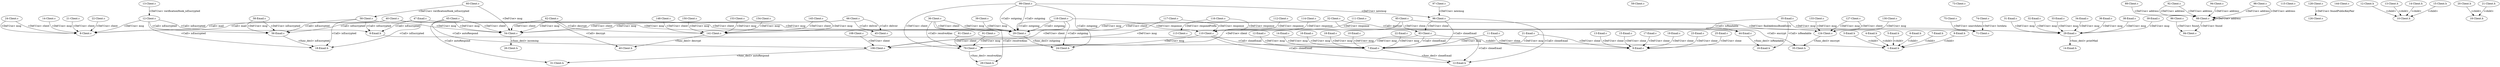 digraph {
236 [label = "8-Client.c"];
237 [label = "12-Client.c"];
237 -> 236[label="<Def-Use> msg"];
238 [label = "13-Client.c"];
238 -> 237[label="<Def-Use> verificationHook_isEncrypted"];
239 [label = "14-Client.c"];
239 -> 236[label="<Def-Use> msg"];
240 [label = "21-Client.c"];
240 -> 236[label="<Def-Use> client"];
241 [label = "22-Client.c"];
241 -> 236[label="<Def-Use> client"];
242 [label = "24-Client.c"];
242 -> 236[label="<Def-Use> client"];
242 -> 236[label="<Def-Use> msg"];
243 [label = "29-Client.c"];
244 [label = "32-Client.c"];
244 -> 243[label="<Def-Use> client"];
244 -> 243[label="<Def-Use> msg"];
245 [label = "36-Client.c"];
245 -> 243[label="<Def-Use> client"];
245 -> 243[label="<Def-Use> msg"];
246 [label = "39-Client.c"];
246 -> 243[label="<Def-Use> msg"];
247 [label = "40-Client.c"];
247 -> 236[label="<Call> mail"];
247 -> 243[label="<Def-Use> client"];
247 -> 243[label="<Def-Use> msg"];
248 [label = "45-Client.c"];
249 [label = "54-Client.c"];
250 [label = "58-Client.c"];
250 -> 249[label="<Def-Use> msg"];
251 [label = "59-Client.c"];
252 [label = "60-Client.c"];
252 -> 250[label="<Def-Use> verificationHook_isEncrypted"];
252 -> 249[label="<Def-Use> msg"];
253 [label = "62-Client.c"];
253 -> 249[label="<Def-Use> client"];
253 -> 249[label="<Def-Use> msg"];
254 [label = "65-Client.c"];
254 -> 249[label="<Def-Use> client"];
254 -> 249[label="<Def-Use> msg"];
255 [label = "66-Client.c"];
255 -> 248[label="<Call> deliver"];
255 -> 249[label="<Def-Use> client"];
255 -> 249[label="<Def-Use> msg"];
256 [label = "71-Client.c"];
257 [label = "73-Client.c"];
258 [label = "74-Client.c"];
258 -> 256[label="<Def-Use> listdata"];
259 [label = "75-Client.c"];
259 -> 256[label="<Def-Use> searchdata"];
260 [label = "79-Client.c"];
261 [label = "81-Client.c"];
261 -> 260[label="<Def-Use> client"];
262 [label = "83-Client.c"];
262 -> 260[label="<Def-Use> msg"];
263 [label = "84-Client.c"];
264 [label = "85-Client.c"];
264 -> 260[label="<Def-Use> client"];
264 -> 256[label="<Def-Use> findAddressBookEntry"];
264 -> 262[label="<Def-Use> clone"];
265 [label = "86-Client.c"];
265 -> 263[label="<Def-Use> found"];
266 [label = "88-Client.c"];
266 -> 263[label="<Def-Use> found"];
266 -> 266[label="<Def-Use> address"];
267 [label = "89-Client.c"];
267 -> 266[label="<Def-Use> address"];
268 [label = "91-Client.c"];
268 -> 260[label="<Def-Use> msg"];
269 [label = "92-Client.c"];
269 -> 266[label="<Def-Use> address"];
269 -> 266[label="<Def-Use> address"];
270 [label = "94-Client.c"];
270 -> 266[label="<Def-Use> address"];
271 [label = "96-Client.c"];
271 -> 262[label="<Def-Use> clone"];
272 [label = "97-Client.c"];
272 -> 271[label="<Def-Use> newmsg"];
273 [label = "98-Client.c"];
273 -> 266[label="<Def-Use> address"];
273 -> 266[label="<Def-Use> address"];
274 [label = "99-Client.c"];
274 -> 243[label="<Call> outgoing"];
274 -> 260[label="<Def-Use> client"];
274 -> 271[label="<Def-Use> newmsg"];
275 [label = "106-Client.c"];
276 [label = "108-Client.c"];
276 -> 275[label="<Def-Use> client"];
277 [label = "110-Client.c"];
277 -> 275[label="<Def-Use> msg"];
278 [label = "111-Client.c"];
278 -> 277[label="<Def-Use> response"];
279 [label = "112-Client.c"];
279 -> 277[label="<Def-Use> response"];
280 [label = "113-Client.c"];
281 [label = "114-Client.c"];
281 -> 277[label="<Def-Use> response"];
282 [label = "115-Client.c"];
283 [label = "116-Client.c"];
283 -> 277[label="<Def-Use> response"];
283 -> 280[label="<Def-Use> respondPrefix"];
284 [label = "117-Client.c"];
284 -> 277[label="<Def-Use> response"];
284 -> 275[label="<Def-Use> msg"];
285 [label = "118-Client.c"];
285 -> 243[label="<Call> outgoing"];
285 -> 275[label="<Def-Use> client"];
285 -> 277[label="<Def-Use> response"];
286 [label = "124-Client.c"];
287 [label = "126-Client.c"];
288 [label = "127-Client.c"];
288 -> 286[label="<Def-Use> client"];
288 -> 286[label="<Def-Use> msg"];
289 [label = "128-Client.c"];
289 -> 287[label="<Def-Use> foundPublicKeyPair"];
290 [label = "130-Client.c"];
290 -> 286[label="<Def-Use> msg"];
291 [label = "133-Client.c"];
291 -> 286[label="<Def-Use> msg"];
292 [label = "141-Client.c"];
293 [label = "144-Client.c"];
294 [label = "145-Client.c"];
294 -> 292[label="<Def-Use> msg"];
294 -> 292[label="<Def-Use> client"];
295 [label = "148-Client.c"];
295 -> 292[label="<Def-Use> client"];
296 [label = "150-Client.c"];
296 -> 292[label="<Def-Use> msg"];
297 [label = "153-Client.c"];
297 -> 292[label="<Def-Use> msg"];
298 [label = "154-Client.c"];
298 -> 292[label="<Def-Use> msg"];
299 [label = "10-Client.h"];
300 [label = "12-Client.h"];
301 [label = "13-Client.h"];
302 [label = "14-Client.h"];
303 [label = "15-Client.h"];
302 -> 299[label="<child>"];
303 -> 299[label="<child>"];
300 -> 299[label="<child>"];
301 -> 299[label="<child>"];
304 [label = "18-Client.h"];
305 [label = "20-Client.h"];
306 [label = "21-Client.h"];
305 -> 304[label="<child>"];
306 -> 304[label="<child>"];
307 [label = "24-Client.h"];
308 [label = "26-Client.h"];
309 [label = "29-Client.h"];
310 [label = "31-Client.h"];
311 [label = "35-Client.h"];
312 [label = "40-Client.h"];
313 [label = "7-Email.c"];
314 [label = "9-Email.c"];
315 [label = "10-Email.c"];
315 -> 313[label="<Def-Use> msg"];
316 [label = "11-Email.c"];
316 -> 314[label="<Def-Use> clone"];
316 -> 313[label="<Def-Use> msg"];
317 [label = "12-Email.c"];
317 -> 313[label="<Def-Use> msg"];
318 [label = "13-Email.c"];
318 -> 314[label="<Def-Use> clone"];
319 [label = "14-Email.c"];
319 -> 313[label="<Def-Use> msg"];
320 [label = "15-Email.c"];
320 -> 314[label="<Def-Use> clone"];
321 [label = "16-Email.c"];
321 -> 313[label="<Def-Use> msg"];
322 [label = "17-Email.c"];
322 -> 314[label="<Def-Use> clone"];
323 [label = "18-Email.c"];
323 -> 313[label="<Def-Use> msg"];
324 [label = "19-Email.c"];
324 -> 314[label="<Def-Use> clone"];
325 [label = "21-Email.c"];
325 -> 314[label="<Def-Use> clone"];
325 -> 313[label="<Def-Use> msg"];
326 [label = "22-Email.c"];
326 -> 313[label="<Def-Use> msg"];
327 [label = "23-Email.c"];
327 -> 314[label="<Def-Use> clone"];
328 [label = "25-Email.c"];
328 -> 314[label="<Def-Use> clone"];
329 [label = "29-Email.c"];
330 [label = "31-Email.c"];
330 -> 329[label="<Def-Use> msg"];
331 [label = "32-Email.c"];
331 -> 329[label="<Def-Use> msg"];
332 [label = "33-Email.c"];
332 -> 329[label="<Def-Use> msg"];
333 [label = "34-Email.c"];
333 -> 329[label="<Def-Use> msg"];
334 [label = "35-Email.c"];
334 -> 329[label="<Def-Use> msg"];
335 [label = "36-Email.c"];
335 -> 329[label="<Def-Use> msg"];
336 [label = "38-Email.c"];
336 -> 329[label="<Def-Use> msg"];
337 [label = "39-Email.c"];
337 -> 329[label="<Def-Use> msg"];
338 [label = "44-Email.c"];
339 [label = "47-Email.c"];
339 -> 338[label="<Def-Use> msg"];
340 [label = "56-Email.c"];
341 [label = "58-Email.c"];
341 -> 340[label="<Def-Use> msg"];
341 -> 340[label="<Def-Use> isEncrypted"];
342 [label = "1-Email.h"];
343 [label = "3-Email.h"];
344 [label = "4-Email.h"];
345 [label = "5-Email.h"];
346 [label = "6-Email.h"];
347 [label = "7-Email.h"];
348 [label = "8-Email.h"];
349 [label = "9-Email.h"];
345 -> 342[label="<child>"];
346 -> 342[label="<child>"];
348 -> 342[label="<child>"];
347 -> 342[label="<child>"];
344 -> 342[label="<child>"];
349 -> 342[label="<child>"];
343 -> 342[label="<child>"];
350 [label = "12-Email.h"];
351 [label = "14-Email.h"];
352 [label = "16-Email.h"];
353 [label = "18-Email.h"];
254 -> 310[label="<Call> autoRespond"];
254 -> 275[label="<Call> autoRespond"];
237 -> 340[label="<Call> isEncrypted"];
237 -> 348[label="<Call> isEncrypted"];
237 -> 353[label="<Call> isEncrypted"];
255 -> 248[label="<Call> deliver"];
247 -> 236[label="<Call> mail"];
274 -> 307[label="<Call> outgoing"];
274 -> 243[label="<Call> outgoing"];
277 -> 350[label="<Call> cloneEmail"];
277 -> 313[label="<Call> cloneEmail"];
334 -> 338[label="<Call> isReadable"];
334 -> 352[label="<Call> isReadable"];
244 -> 311[label="<Call> encrypt"];
244 -> 286[label="<Call> encrypt"];
285 -> 307[label="<Call> outgoing"];
285 -> 243[label="<Call> outgoing"];
262 -> 350[label="<Call> cloneEmail"];
262 -> 313[label="<Call> cloneEmail"];
245 -> 260[label="<Call> resolveAlias"];
245 -> 309[label="<Call> resolveAlias"];
339 -> 340[label="<Call> isEncrypted"];
339 -> 348[label="<Call> isEncrypted"];
339 -> 353[label="<Call> isEncrypted"];
250 -> 340[label="<Call> isEncrypted"];
250 -> 348[label="<Call> isEncrypted"];
250 -> 353[label="<Call> isEncrypted"];
253 -> 292[label="<Call> decrypt"];
253 -> 312[label="<Call> decrypt"];
271 -> 350[label="<Call> cloneEmail"];
271 -> 313[label="<Call> cloneEmail"];
338 -> 352[label="<func_decl> isReadable"];
313 -> 350[label="<func_decl> cloneEmail"];
275 -> 310[label="<func_decl> autoRespond"];
340 -> 353[label="<func_decl> isEncrypted"];
260 -> 309[label="<func_decl> resolveAlias"];
249 -> 308[label="<func_decl> incoming"];
286 -> 311[label="<func_decl> encrypt"];
292 -> 312[label="<func_decl> decrypt"];
243 -> 307[label="<func_decl> outgoing"];
329 -> 351[label="<func_decl> printMail"];
}